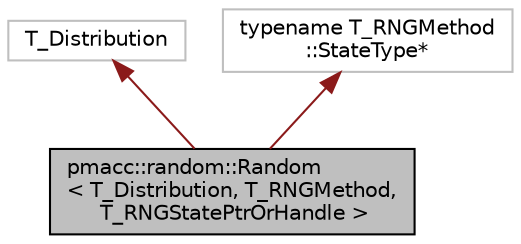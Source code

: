 digraph "pmacc::random::Random&lt; T_Distribution, T_RNGMethod, T_RNGStatePtrOrHandle &gt;"
{
 // LATEX_PDF_SIZE
  edge [fontname="Helvetica",fontsize="10",labelfontname="Helvetica",labelfontsize="10"];
  node [fontname="Helvetica",fontsize="10",shape=record];
  Node1 [label="pmacc::random::Random\l\< T_Distribution, T_RNGMethod,\l T_RNGStatePtrOrHandle \>",height=0.2,width=0.4,color="black", fillcolor="grey75", style="filled", fontcolor="black",tooltip="Random Number Generator."];
  Node2 -> Node1 [dir="back",color="firebrick4",fontsize="10",style="solid",fontname="Helvetica"];
  Node2 [label="T_Distribution",height=0.2,width=0.4,color="grey75", fillcolor="white", style="filled",tooltip=" "];
  Node3 -> Node1 [dir="back",color="firebrick4",fontsize="10",style="solid",fontname="Helvetica"];
  Node3 [label="typename T_RNGMethod\l::StateType*",height=0.2,width=0.4,color="grey75", fillcolor="white", style="filled",tooltip=" "];
}
